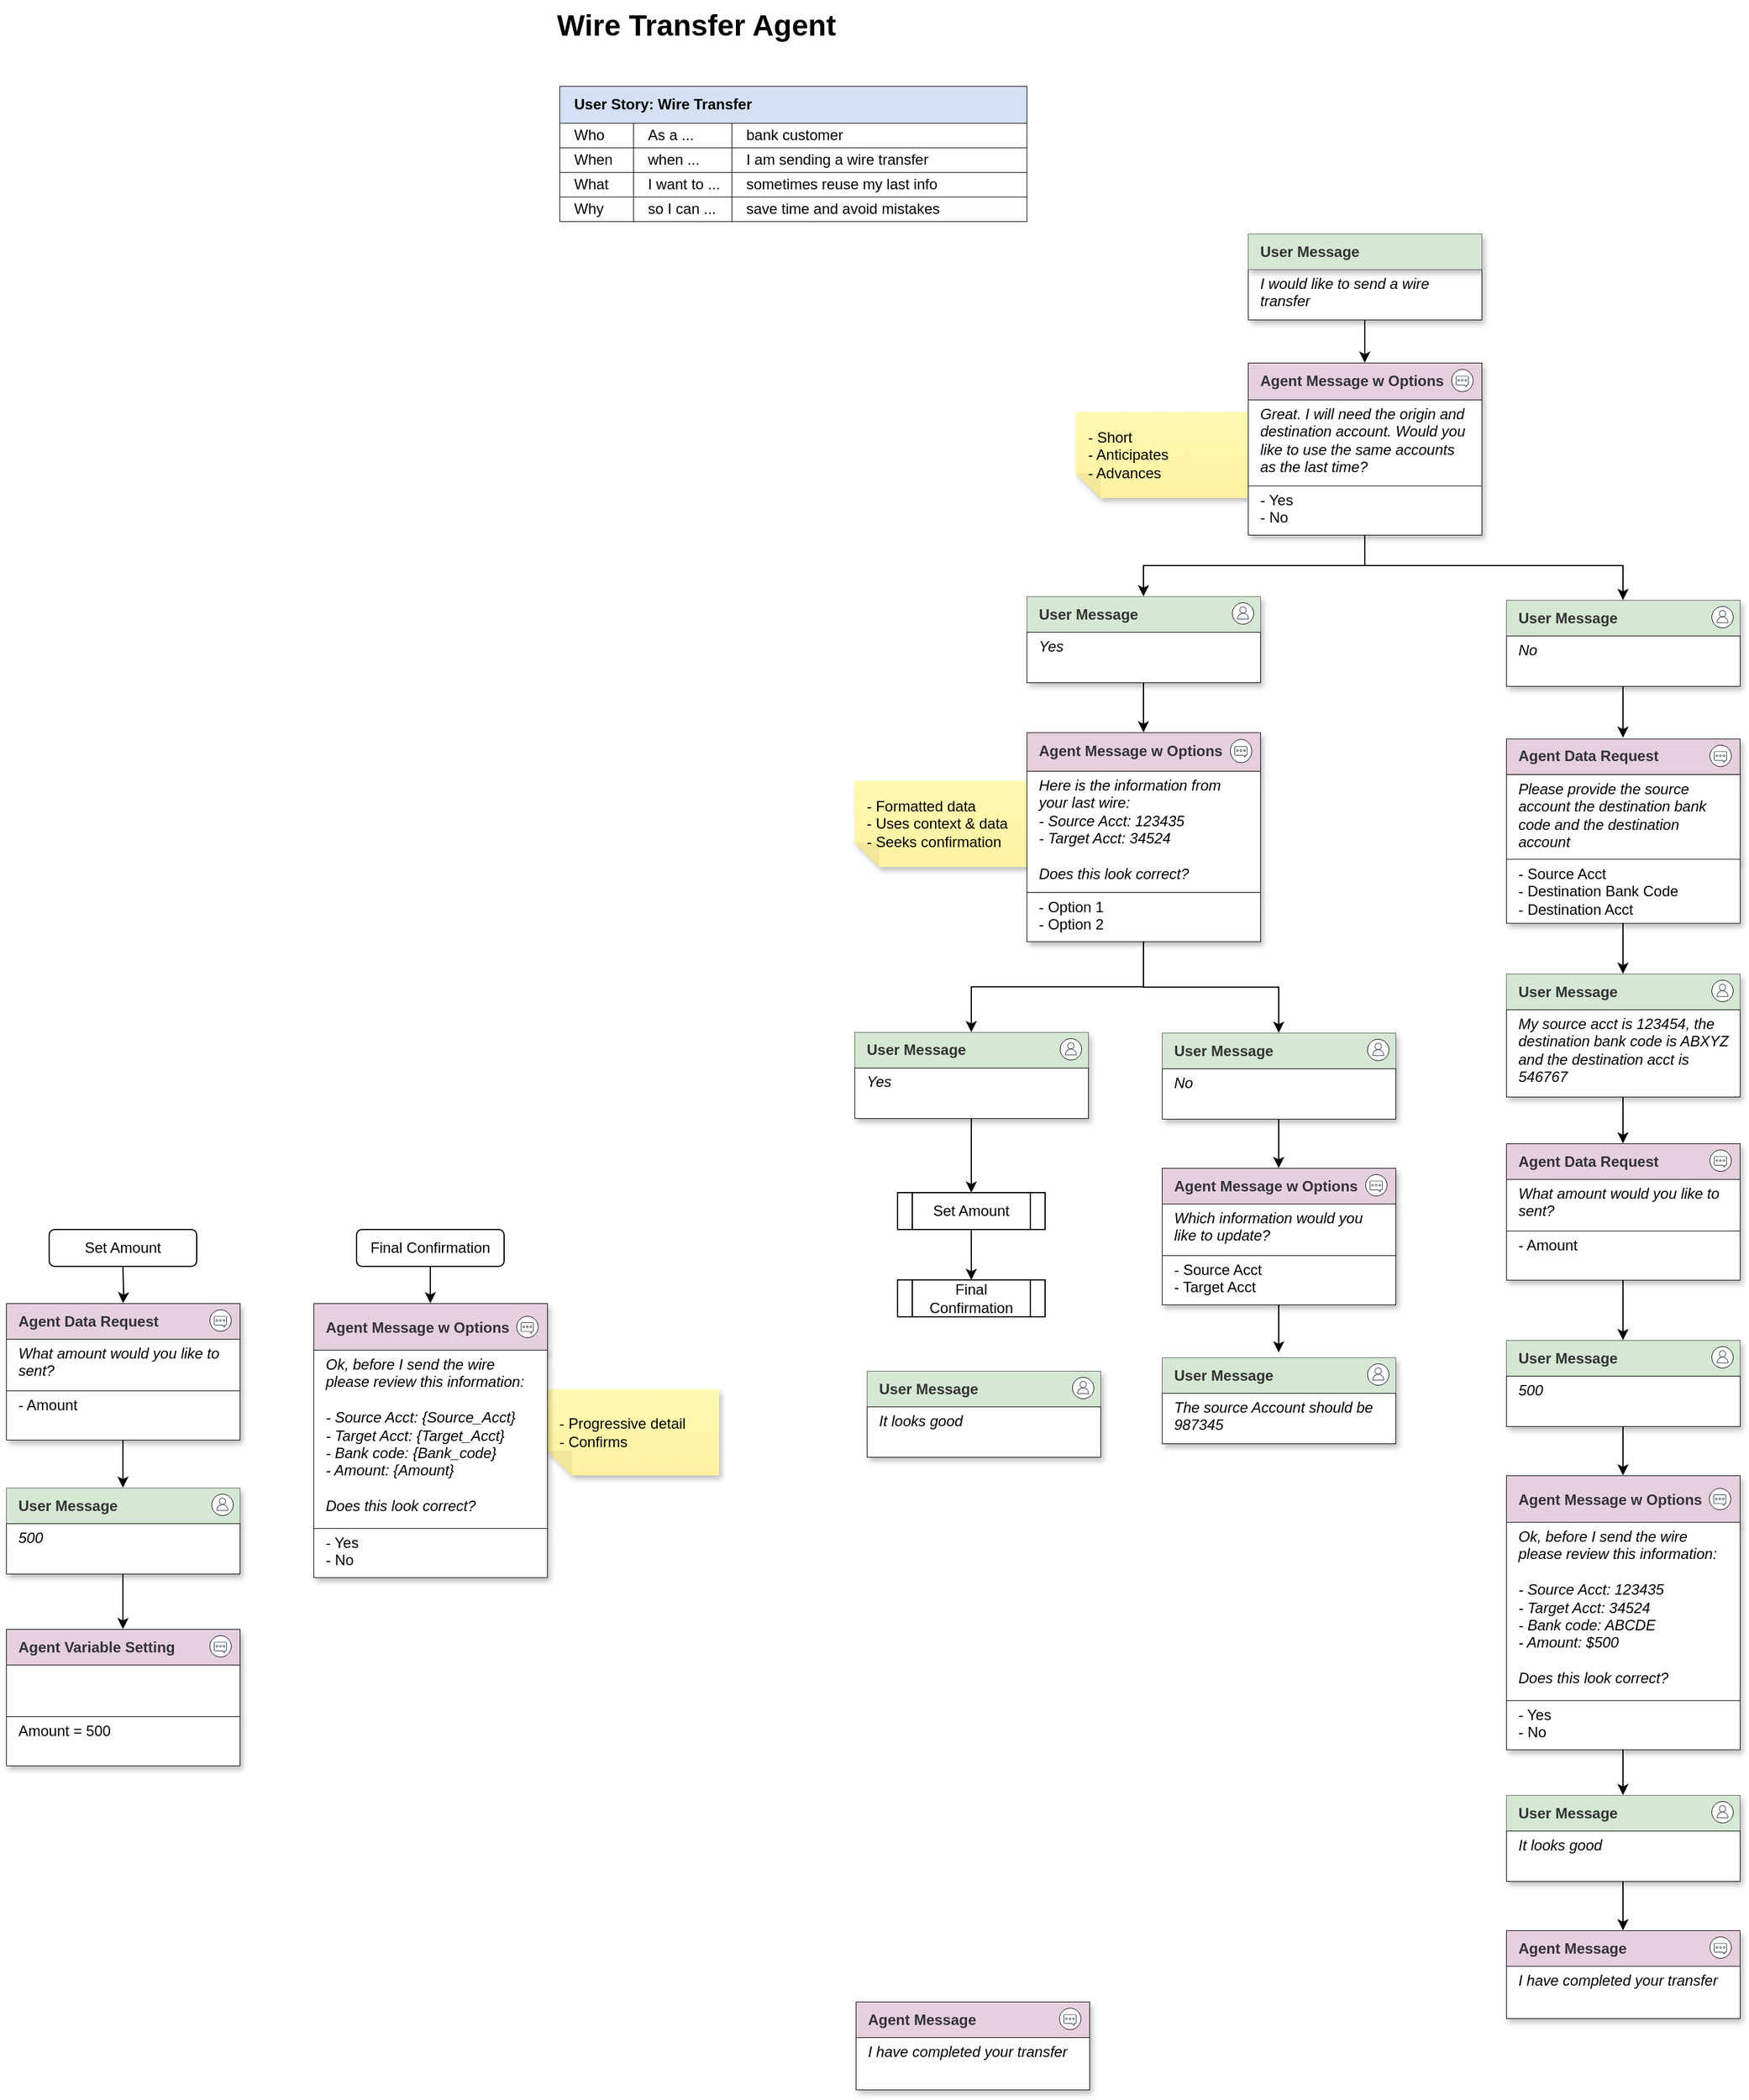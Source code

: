 <mxfile version="28.1.0">
  <diagram name="Page-1" id="6l41t_Sms0xuLJgWE2Ru">
    <mxGraphModel dx="3200" dy="725" grid="1" gridSize="10" guides="1" tooltips="1" connect="1" arrows="1" fold="1" page="1" pageScale="1" pageWidth="1100" pageHeight="850" math="0" shadow="0">
      <root>
        <mxCell id="0" />
        <mxCell id="1" parent="0" />
        <mxCell id="sCxbNNpp0al_44tGgBxE-385" value="&lt;h1 style=&quot;margin-top: 0px;&quot;&gt;Wire Transfer Agent&lt;/h1&gt;" style="text;html=1;whiteSpace=wrap;overflow=hidden;rounded=0;" parent="1" vertex="1">
          <mxGeometry x="-984" y="90" width="280" height="50" as="geometry" />
        </mxCell>
        <mxCell id="sCxbNNpp0al_44tGgBxE-580" value="&lt;div align=&quot;left&quot;&gt;- Short&lt;/div&gt;&lt;div align=&quot;left&quot;&gt;- Anticipates&lt;/div&gt;&lt;div align=&quot;left&quot;&gt;- Advances&lt;/div&gt;" style="shape=note;whiteSpace=wrap;html=1;backgroundOutline=1;fontColor=#000000;darkOpacity=0.05;fillColor=#FFF9B2;strokeColor=none;fillStyle=solid;direction=west;gradientDirection=north;gradientColor=#FFF2A1;shadow=1;size=20;pointerEvents=1;align=left;spacingLeft=8;" parent="1" vertex="1">
          <mxGeometry x="-560" y="425" width="140" height="70" as="geometry" />
        </mxCell>
        <mxCell id="sCxbNNpp0al_44tGgBxE-581" value="&lt;div&gt;- Formatted data&lt;/div&gt;&lt;div&gt;- Uses context &amp;amp; data&lt;/div&gt;&lt;div&gt;- Seeks confirmation&lt;/div&gt;" style="shape=note;whiteSpace=wrap;html=1;backgroundOutline=1;fontColor=#000000;darkOpacity=0.05;fillColor=#FFF9B2;strokeColor=none;fillStyle=solid;direction=west;gradientDirection=north;gradientColor=#FFF2A1;shadow=1;size=20;pointerEvents=1;align=left;spacingLeft=8;" parent="1" vertex="1">
          <mxGeometry x="-740" y="725.11" width="140" height="70" as="geometry" />
        </mxCell>
        <mxCell id="sCxbNNpp0al_44tGgBxE-582" value="&lt;div&gt;- Progressive detail&amp;nbsp;&lt;/div&gt;&lt;div&gt;- Confirms&lt;/div&gt;" style="shape=note;whiteSpace=wrap;html=1;backgroundOutline=1;fontColor=#000000;darkOpacity=0.05;fillColor=#FFF9B2;strokeColor=none;fillStyle=solid;direction=west;gradientDirection=north;gradientColor=#FFF2A1;shadow=1;size=20;pointerEvents=1;align=left;spacingLeft=8;" parent="1" vertex="1">
          <mxGeometry x="-990" y="1220" width="140" height="70" as="geometry" />
        </mxCell>
        <mxCell id="ery6P6p8-8YexIOCc8sh-113" style="edgeStyle=orthogonalEdgeStyle;rounded=0;orthogonalLoop=1;jettySize=auto;html=1;" edge="1" parent="1" source="ery6P6p8-8YexIOCc8sh-106" target="ery6P6p8-8YexIOCc8sh-109">
          <mxGeometry relative="1" as="geometry" />
        </mxCell>
        <mxCell id="ery6P6p8-8YexIOCc8sh-107" style="edgeStyle=orthogonalEdgeStyle;rounded=0;orthogonalLoop=1;jettySize=auto;html=1;entryX=0.5;entryY=0;entryDx=0;entryDy=0;" edge="1" parent="1" source="ery6P6p8-8YexIOCc8sh-98" target="ery6P6p8-8YexIOCc8sh-102">
          <mxGeometry relative="1" as="geometry" />
        </mxCell>
        <mxCell id="ery6P6p8-8YexIOCc8sh-120" style="edgeStyle=orthogonalEdgeStyle;rounded=0;orthogonalLoop=1;jettySize=auto;html=1;" edge="1" parent="1" source="ery6P6p8-8YexIOCc8sh-110" target="ery6P6p8-8YexIOCc8sh-115">
          <mxGeometry relative="1" as="geometry" />
        </mxCell>
        <mxCell id="ery6P6p8-8YexIOCc8sh-127" style="edgeStyle=orthogonalEdgeStyle;rounded=0;orthogonalLoop=1;jettySize=auto;html=1;entryX=0.5;entryY=0;entryDx=0;entryDy=0;" edge="1" parent="1" source="ery6P6p8-8YexIOCc8sh-119" target="ery6P6p8-8YexIOCc8sh-123">
          <mxGeometry relative="1" as="geometry" />
        </mxCell>
        <mxCell id="ery6P6p8-8YexIOCc8sh-98" value="&lt;font&gt;&lt;i&gt;I would like to send a wire transfer&lt;/i&gt;&lt;/font&gt;" style="rounded=0;html=1;strokeWidth=0.5;strokeColor=default;fillColor=default;align=left;spacing=0;spacingTop=0;shadow=1;whiteSpace=wrap;labelPosition=center;verticalLabelPosition=middle;verticalAlign=top;spacingLeft=10;spacingRight=10;fontFamily=Helvetica;" vertex="1" parent="1">
          <mxGeometry x="-420" y="309" width="190" height="41" as="geometry" />
        </mxCell>
        <mxCell id="ery6P6p8-8YexIOCc8sh-99" value="" style="ellipse;whiteSpace=wrap;html=1;strokeColor=default;strokeWidth=0.5;" vertex="1" parent="1">
          <mxGeometry x="-253" y="285" width="17.44" height="17.44" as="geometry" />
        </mxCell>
        <mxCell id="ery6P6p8-8YexIOCc8sh-100" value="" style="sketch=0;outlineConnect=0;fontColor=#232F3E;gradientColor=none;fillColor=#232F3D;strokeColor=none;dashed=0;verticalLabelPosition=bottom;verticalAlign=top;align=center;html=1;fontSize=12;fontStyle=0;aspect=fixed;pointerEvents=1;shape=mxgraph.aws4.user;" vertex="1" parent="1">
          <mxGeometry x="-249.26" y="288.25" width="10.47" height="10.47" as="geometry" />
        </mxCell>
        <mxCell id="ery6P6p8-8YexIOCc8sh-101" value="" style="group;fontStyle=2" vertex="1" connectable="0" parent="1">
          <mxGeometry x="-420" y="385" width="190" height="115" as="geometry" />
        </mxCell>
        <mxCell id="ery6P6p8-8YexIOCc8sh-102" value="&lt;div align=&quot;left&quot; style=&quot;margin-left: 0px;&quot;&gt;Agent Message w Options&lt;/div&gt;" style="rounded=0;whiteSpace=wrap;html=1;fillColor=#E6D0DE;fontColor=#333333;strokeColor=default;align=left;spacing=10;fontStyle=1;shadow=1;fillStyle=solid;strokeWidth=0.5;" vertex="1" parent="ery6P6p8-8YexIOCc8sh-101">
          <mxGeometry width="190" height="30.045" as="geometry" />
        </mxCell>
        <mxCell id="ery6P6p8-8YexIOCc8sh-103" value="Great. I will need the origin and destination account. Would you like to use the same accounts as the last time?&amp;nbsp;" style="rounded=0;html=1;strokeWidth=0.5;strokeColor=default;fillColor=default;align=left;spacing=0;spacingTop=0;shadow=1;whiteSpace=wrap;labelPosition=center;verticalLabelPosition=middle;verticalAlign=top;spacingLeft=10;spacingRight=10;fontStyle=2" vertex="1" parent="ery6P6p8-8YexIOCc8sh-101">
          <mxGeometry y="30.05" width="190" height="69.95" as="geometry" />
        </mxCell>
        <mxCell id="ery6P6p8-8YexIOCc8sh-104" value="" style="ellipse;whiteSpace=wrap;html=1;strokeColor=default;strokeWidth=0.5;" vertex="1" parent="ery6P6p8-8YexIOCc8sh-101">
          <mxGeometry x="165.44" y="5.242" width="17.44" height="18.068" as="geometry" />
        </mxCell>
        <mxCell id="ery6P6p8-8YexIOCc8sh-105" value="" style="sketch=0;outlineConnect=0;fontColor=#232F3E;gradientColor=none;fillColor=#232F3D;strokeColor=none;dashed=0;verticalLabelPosition=bottom;verticalAlign=top;align=center;html=1;fontSize=12;fontStyle=0;aspect=fixed;pointerEvents=1;shape=mxgraph.aws4.chat;container=0;" vertex="1" parent="ery6P6p8-8YexIOCc8sh-101">
          <mxGeometry x="169" y="10.702" width="10.55" height="9.2" as="geometry" />
        </mxCell>
        <mxCell id="ery6P6p8-8YexIOCc8sh-227" style="edgeStyle=orthogonalEdgeStyle;rounded=0;orthogonalLoop=1;jettySize=auto;html=1;" edge="1" parent="1" source="ery6P6p8-8YexIOCc8sh-106" target="ery6P6p8-8YexIOCc8sh-223">
          <mxGeometry relative="1" as="geometry">
            <Array as="points">
              <mxPoint x="-325" y="550" />
              <mxPoint x="-115" y="550" />
            </Array>
          </mxGeometry>
        </mxCell>
        <mxCell id="ery6P6p8-8YexIOCc8sh-106" value="- Yes&lt;br&gt;- No" style="rounded=0;html=1;strokeWidth=0.5;strokeColor=default;fillColor=default;align=left;spacing=0;spacingTop=0;shadow=1;whiteSpace=wrap;labelPosition=center;verticalLabelPosition=middle;verticalAlign=top;spacingLeft=10;spacingRight=10;" vertex="1" parent="1">
          <mxGeometry x="-420" y="485" width="190" height="40" as="geometry" />
        </mxCell>
        <mxCell id="ery6P6p8-8YexIOCc8sh-108" value="" style="group;fontStyle=2" vertex="1" connectable="0" parent="1">
          <mxGeometry x="-600" y="575" width="190" height="70" as="geometry" />
        </mxCell>
        <mxCell id="ery6P6p8-8YexIOCc8sh-109" value="&lt;div align=&quot;left&quot; style=&quot;margin-left: 0px;&quot;&gt;User Message&lt;/div&gt;" style="rounded=0;whiteSpace=wrap;html=1;fillColor=light-dark(#D5E8D4,#1A1A1A);fontColor=#333333;strokeColor=#666666;align=left;spacing=10;fontStyle=1;shadow=1;fillStyle=solid;gradientColor=none;strokeWidth=0.5;" vertex="1" parent="ery6P6p8-8YexIOCc8sh-108">
          <mxGeometry width="190" height="29" as="geometry" />
        </mxCell>
        <mxCell id="ery6P6p8-8YexIOCc8sh-110" value="Yes" style="rounded=0;html=1;strokeWidth=0.5;strokeColor=default;fillColor=default;align=left;spacing=0;spacingTop=0;shadow=1;whiteSpace=wrap;labelPosition=center;verticalLabelPosition=middle;verticalAlign=top;spacingLeft=10;spacingRight=10;fontStyle=2" vertex="1" parent="ery6P6p8-8YexIOCc8sh-108">
          <mxGeometry y="29" width="190" height="41" as="geometry" />
        </mxCell>
        <mxCell id="ery6P6p8-8YexIOCc8sh-111" value="" style="ellipse;whiteSpace=wrap;html=1;strokeColor=default;strokeWidth=0.5;" vertex="1" parent="ery6P6p8-8YexIOCc8sh-108">
          <mxGeometry x="167" y="5" width="17.44" height="17.44" as="geometry" />
        </mxCell>
        <mxCell id="ery6P6p8-8YexIOCc8sh-112" value="" style="sketch=0;outlineConnect=0;fontColor=#232F3E;gradientColor=none;fillColor=#232F3D;strokeColor=none;dashed=0;verticalLabelPosition=bottom;verticalAlign=top;align=center;html=1;fontSize=12;fontStyle=0;aspect=fixed;pointerEvents=1;shape=mxgraph.aws4.user;" vertex="1" parent="ery6P6p8-8YexIOCc8sh-108">
          <mxGeometry x="170.74" y="8.25" width="10.47" height="10.47" as="geometry" />
        </mxCell>
        <mxCell id="ery6P6p8-8YexIOCc8sh-122" value="" style="group;fontStyle=2" vertex="1" connectable="0" parent="1">
          <mxGeometry x="-740" y="929.47" width="190" height="70" as="geometry" />
        </mxCell>
        <mxCell id="ery6P6p8-8YexIOCc8sh-123" value="&lt;div align=&quot;left&quot; style=&quot;margin-left: 0px;&quot;&gt;User Message&lt;/div&gt;" style="rounded=0;whiteSpace=wrap;html=1;fillColor=light-dark(#D5E8D4,#1A1A1A);fontColor=#333333;strokeColor=#666666;align=left;spacing=10;fontStyle=1;shadow=1;fillStyle=solid;gradientColor=none;strokeWidth=0.5;" vertex="1" parent="ery6P6p8-8YexIOCc8sh-122">
          <mxGeometry width="190" height="29" as="geometry" />
        </mxCell>
        <mxCell id="ery6P6p8-8YexIOCc8sh-124" value="Yes" style="rounded=0;html=1;strokeWidth=0.5;strokeColor=default;fillColor=default;align=left;spacing=0;spacingTop=0;shadow=1;whiteSpace=wrap;labelPosition=center;verticalLabelPosition=middle;verticalAlign=top;spacingLeft=10;spacingRight=10;fontStyle=2" vertex="1" parent="ery6P6p8-8YexIOCc8sh-122">
          <mxGeometry y="29" width="190" height="41" as="geometry" />
        </mxCell>
        <mxCell id="ery6P6p8-8YexIOCc8sh-125" value="" style="ellipse;whiteSpace=wrap;html=1;strokeColor=default;strokeWidth=0.5;" vertex="1" parent="ery6P6p8-8YexIOCc8sh-122">
          <mxGeometry x="167" y="5" width="17.44" height="17.44" as="geometry" />
        </mxCell>
        <mxCell id="ery6P6p8-8YexIOCc8sh-126" value="" style="sketch=0;outlineConnect=0;fontColor=#232F3E;gradientColor=none;fillColor=#232F3D;strokeColor=none;dashed=0;verticalLabelPosition=bottom;verticalAlign=top;align=center;html=1;fontSize=12;fontStyle=0;aspect=fixed;pointerEvents=1;shape=mxgraph.aws4.user;" vertex="1" parent="ery6P6p8-8YexIOCc8sh-122">
          <mxGeometry x="170.74" y="8.25" width="10.47" height="10.47" as="geometry" />
        </mxCell>
        <mxCell id="ery6P6p8-8YexIOCc8sh-128" value="" style="group" vertex="1" connectable="0" parent="1">
          <mxGeometry x="-600" y="685.67" width="190" height="170" as="geometry" />
        </mxCell>
        <mxCell id="ery6P6p8-8YexIOCc8sh-121" value="" style="group;fontFamily=Garamond;" vertex="1" connectable="0" parent="ery6P6p8-8YexIOCc8sh-128">
          <mxGeometry width="190" height="156.47" as="geometry" />
        </mxCell>
        <mxCell id="ery6P6p8-8YexIOCc8sh-114" value="" style="group;fontStyle=2;fontFamily=Georgia;" vertex="1" connectable="0" parent="ery6P6p8-8YexIOCc8sh-121">
          <mxGeometry width="190" height="130" as="geometry" />
        </mxCell>
        <mxCell id="ery6P6p8-8YexIOCc8sh-115" value="&lt;div align=&quot;left&quot; style=&quot;margin-left: 0px;&quot;&gt;Agent Message w Options&lt;/div&gt;" style="rounded=0;whiteSpace=wrap;html=1;fillColor=#E6D0DE;fontColor=#333333;strokeColor=default;align=left;spacing=10;fontStyle=1;shadow=1;fillStyle=solid;strokeWidth=0.5;" vertex="1" parent="ery6P6p8-8YexIOCc8sh-114">
          <mxGeometry width="190" height="31.417" as="geometry" />
        </mxCell>
        <mxCell id="ery6P6p8-8YexIOCc8sh-116" value="Here is the information from your last wire:&lt;br&gt;- Source Acct: 123435&lt;br&gt;&lt;div&gt;- Target Acct: 34524&lt;/div&gt;&lt;div&gt;&lt;br&gt;&lt;/div&gt;Does this look correct?" style="rounded=0;html=1;strokeWidth=0.5;strokeColor=default;fillColor=default;align=left;spacing=0;spacingTop=0;shadow=1;whiteSpace=wrap;labelPosition=center;verticalLabelPosition=middle;verticalAlign=top;spacingLeft=10;spacingRight=10;fontStyle=2;fontFamily=Helvetica;" vertex="1" parent="ery6P6p8-8YexIOCc8sh-114">
          <mxGeometry y="31.417" width="190" height="98.583" as="geometry" />
        </mxCell>
        <mxCell id="ery6P6p8-8YexIOCc8sh-117" value="" style="ellipse;whiteSpace=wrap;html=1;strokeColor=default;strokeWidth=0.5;" vertex="1" parent="ery6P6p8-8YexIOCc8sh-114">
          <mxGeometry x="165.44" y="5.482" width="17.44" height="18.893" as="geometry" />
        </mxCell>
        <mxCell id="ery6P6p8-8YexIOCc8sh-118" value="" style="sketch=0;outlineConnect=0;fontColor=#232F3E;gradientColor=none;fillColor=#232F3D;strokeColor=none;dashed=0;verticalLabelPosition=bottom;verticalAlign=top;align=center;html=1;fontSize=12;fontStyle=0;aspect=fixed;pointerEvents=1;shape=mxgraph.aws4.chat;container=0;" vertex="1" parent="ery6P6p8-8YexIOCc8sh-114">
          <mxGeometry x="169" y="11.191" width="10.55" height="9.2" as="geometry" />
        </mxCell>
        <mxCell id="ery6P6p8-8YexIOCc8sh-119" value="&lt;div&gt;- Option 1&lt;/div&gt;&lt;div&gt;- Option 2&lt;/div&gt;" style="rounded=0;html=1;strokeWidth=0.5;strokeColor=default;fillColor=default;align=left;spacing=0;spacingTop=0;shadow=1;whiteSpace=wrap;labelPosition=center;verticalLabelPosition=middle;verticalAlign=top;spacingLeft=10;spacingRight=10;" vertex="1" parent="ery6P6p8-8YexIOCc8sh-128">
          <mxGeometry y="130" width="190" height="40" as="geometry" />
        </mxCell>
        <mxCell id="ery6P6p8-8YexIOCc8sh-97" value="&lt;div align=&quot;left&quot; style=&quot;margin-left: 0px;&quot;&gt;User Message&lt;/div&gt;" style="rounded=0;whiteSpace=wrap;html=1;fillColor=light-dark(#D5E8D4,#1A1A1A);fontColor=#333333;strokeColor=#666666;align=left;spacing=10;fontStyle=1;shadow=1;fillStyle=solid;gradientColor=none;strokeWidth=0.5;" vertex="1" parent="1">
          <mxGeometry x="-420" y="280" width="190" height="29" as="geometry" />
        </mxCell>
        <mxCell id="ery6P6p8-8YexIOCc8sh-209" style="edgeStyle=orthogonalEdgeStyle;rounded=0;orthogonalLoop=1;jettySize=auto;html=1;" edge="1" parent="1" source="ery6P6p8-8YexIOCc8sh-124">
          <mxGeometry relative="1" as="geometry">
            <mxPoint x="-645" y="1060" as="targetPoint" />
          </mxGeometry>
        </mxCell>
        <mxCell id="ery6P6p8-8YexIOCc8sh-212" value="" style="group" vertex="1" connectable="0" parent="1">
          <mxGeometry x="-730" y="1205" width="190" height="70" as="geometry" />
        </mxCell>
        <mxCell id="ery6P6p8-8YexIOCc8sh-213" value="&lt;div align=&quot;left&quot; style=&quot;margin-left: 0px;&quot;&gt;User Message&lt;/div&gt;" style="rounded=0;whiteSpace=wrap;html=1;fillColor=light-dark(#D5E8D4,#1A1A1A);fontColor=#333333;strokeColor=#666666;align=left;spacing=10;fontStyle=1;shadow=1;fillStyle=solid;gradientColor=none;strokeWidth=0.5;" vertex="1" parent="ery6P6p8-8YexIOCc8sh-212">
          <mxGeometry width="190" height="29" as="geometry" />
        </mxCell>
        <mxCell id="ery6P6p8-8YexIOCc8sh-214" value="It looks good" style="rounded=0;html=1;strokeWidth=0.5;strokeColor=default;fillColor=default;align=left;spacing=0;spacingTop=0;shadow=1;whiteSpace=wrap;labelPosition=center;verticalLabelPosition=middle;verticalAlign=top;spacingLeft=10;spacingRight=10;fontStyle=2" vertex="1" parent="ery6P6p8-8YexIOCc8sh-212">
          <mxGeometry y="29" width="190" height="41" as="geometry" />
        </mxCell>
        <mxCell id="ery6P6p8-8YexIOCc8sh-215" value="" style="ellipse;whiteSpace=wrap;html=1;strokeColor=default;strokeWidth=0.5;" vertex="1" parent="ery6P6p8-8YexIOCc8sh-212">
          <mxGeometry x="167" y="5" width="17.44" height="17.44" as="geometry" />
        </mxCell>
        <mxCell id="ery6P6p8-8YexIOCc8sh-216" value="" style="sketch=0;outlineConnect=0;fontColor=#232F3E;gradientColor=none;fillColor=#232F3D;strokeColor=none;dashed=0;verticalLabelPosition=bottom;verticalAlign=top;align=center;html=1;fontSize=12;fontStyle=0;aspect=fixed;pointerEvents=1;shape=mxgraph.aws4.user;" vertex="1" parent="ery6P6p8-8YexIOCc8sh-212">
          <mxGeometry x="170.74" y="8.25" width="10.47" height="10.47" as="geometry" />
        </mxCell>
        <mxCell id="ery6P6p8-8YexIOCc8sh-217" value="" style="group" vertex="1" connectable="0" parent="1">
          <mxGeometry x="-739" y="1718" width="190" height="71.53" as="geometry" />
        </mxCell>
        <mxCell id="ery6P6p8-8YexIOCc8sh-218" value="&lt;div align=&quot;left&quot; style=&quot;margin-left: 0px;&quot;&gt;Agent Message&lt;/div&gt;" style="rounded=0;whiteSpace=wrap;html=1;fillColor=#E6D0DE;fontColor=#333333;strokeColor=default;align=left;spacing=10;fontStyle=1;shadow=1;fillStyle=solid;strokeWidth=0.5;" vertex="1" parent="ery6P6p8-8YexIOCc8sh-217">
          <mxGeometry width="190" height="29" as="geometry" />
        </mxCell>
        <mxCell id="ery6P6p8-8YexIOCc8sh-219" value="I have completed your transfer" style="rounded=0;html=1;strokeWidth=0.5;strokeColor=default;fillColor=default;align=left;spacing=0;spacingTop=0;shadow=1;whiteSpace=wrap;labelPosition=center;verticalLabelPosition=middle;verticalAlign=top;spacingLeft=10;spacingRight=10;fontStyle=2" vertex="1" parent="ery6P6p8-8YexIOCc8sh-217">
          <mxGeometry y="29" width="190" height="42.53" as="geometry" />
        </mxCell>
        <mxCell id="ery6P6p8-8YexIOCc8sh-220" value="" style="ellipse;whiteSpace=wrap;html=1;strokeColor=default;strokeWidth=0.5;" vertex="1" parent="ery6P6p8-8YexIOCc8sh-217">
          <mxGeometry x="165.44" y="5.06" width="17.44" height="17.44" as="geometry" />
        </mxCell>
        <mxCell id="ery6P6p8-8YexIOCc8sh-221" value="" style="sketch=0;outlineConnect=0;fontColor=#232F3E;gradientColor=none;fillColor=#232F3D;strokeColor=none;dashed=0;verticalLabelPosition=bottom;verticalAlign=top;align=center;html=1;fontSize=12;fontStyle=0;aspect=fixed;pointerEvents=1;shape=mxgraph.aws4.chat;container=0;" vertex="1" parent="ery6P6p8-8YexIOCc8sh-217">
          <mxGeometry x="169" y="10.33" width="10.55" height="9.2" as="geometry" />
        </mxCell>
        <mxCell id="ery6P6p8-8YexIOCc8sh-222" value="" style="group" vertex="1" connectable="0" parent="1">
          <mxGeometry x="-210" y="578" width="190" height="70" as="geometry" />
        </mxCell>
        <mxCell id="ery6P6p8-8YexIOCc8sh-223" value="&lt;div align=&quot;left&quot; style=&quot;margin-left: 0px;&quot;&gt;User Message&lt;/div&gt;" style="rounded=0;whiteSpace=wrap;html=1;fillColor=light-dark(#D5E8D4,#1A1A1A);fontColor=#333333;strokeColor=#666666;align=left;spacing=10;fontStyle=1;shadow=1;fillStyle=solid;gradientColor=none;strokeWidth=0.5;" vertex="1" parent="ery6P6p8-8YexIOCc8sh-222">
          <mxGeometry width="190" height="29" as="geometry" />
        </mxCell>
        <mxCell id="ery6P6p8-8YexIOCc8sh-236" style="edgeStyle=orthogonalEdgeStyle;rounded=0;orthogonalLoop=1;jettySize=auto;html=1;" edge="1" parent="ery6P6p8-8YexIOCc8sh-222" source="ery6P6p8-8YexIOCc8sh-224">
          <mxGeometry relative="1" as="geometry">
            <mxPoint x="95" y="112" as="targetPoint" />
          </mxGeometry>
        </mxCell>
        <mxCell id="ery6P6p8-8YexIOCc8sh-224" value="No" style="rounded=0;html=1;strokeWidth=0.5;strokeColor=default;fillColor=default;align=left;spacing=0;spacingTop=0;shadow=1;whiteSpace=wrap;labelPosition=center;verticalLabelPosition=middle;verticalAlign=top;spacingLeft=10;spacingRight=10;fontStyle=2" vertex="1" parent="ery6P6p8-8YexIOCc8sh-222">
          <mxGeometry y="29" width="190" height="41" as="geometry" />
        </mxCell>
        <mxCell id="ery6P6p8-8YexIOCc8sh-225" value="" style="ellipse;whiteSpace=wrap;html=1;strokeColor=default;strokeWidth=0.5;" vertex="1" parent="ery6P6p8-8YexIOCc8sh-222">
          <mxGeometry x="167" y="5" width="17.44" height="17.44" as="geometry" />
        </mxCell>
        <mxCell id="ery6P6p8-8YexIOCc8sh-226" value="" style="sketch=0;outlineConnect=0;fontColor=#232F3E;gradientColor=none;fillColor=#232F3D;strokeColor=none;dashed=0;verticalLabelPosition=bottom;verticalAlign=top;align=center;html=1;fontSize=12;fontStyle=0;aspect=fixed;pointerEvents=1;shape=mxgraph.aws4.user;" vertex="1" parent="ery6P6p8-8YexIOCc8sh-222">
          <mxGeometry x="170.74" y="8.25" width="10.47" height="10.47" as="geometry" />
        </mxCell>
        <mxCell id="ery6P6p8-8YexIOCc8sh-234" value="" style="group" vertex="1" connectable="0" parent="1">
          <mxGeometry x="-210" y="690.74" width="190" height="150" as="geometry" />
        </mxCell>
        <mxCell id="ery6P6p8-8YexIOCc8sh-228" value="" style="group" vertex="1" connectable="0" parent="ery6P6p8-8YexIOCc8sh-234">
          <mxGeometry width="190" height="111" as="geometry" />
        </mxCell>
        <mxCell id="ery6P6p8-8YexIOCc8sh-229" value="&lt;div align=&quot;left&quot; style=&quot;margin-left: 0px;&quot;&gt;Agent Data Request&lt;/div&gt;" style="rounded=0;whiteSpace=wrap;html=1;fillColor=#E6D0DE;fontColor=#333333;strokeColor=default;align=left;spacing=10;fontStyle=1;shadow=1;fillStyle=solid;strokeWidth=0.5;" vertex="1" parent="ery6P6p8-8YexIOCc8sh-228">
          <mxGeometry width="190" height="29" as="geometry" />
        </mxCell>
        <mxCell id="ery6P6p8-8YexIOCc8sh-230" value="Please provide the source account the destination bank code and the destination account" style="rounded=0;html=1;strokeWidth=0.5;strokeColor=default;fillColor=default;align=left;spacing=0;spacingTop=0;shadow=1;whiteSpace=wrap;labelPosition=center;verticalLabelPosition=middle;verticalAlign=top;spacingLeft=10;spacingRight=10;fontStyle=2" vertex="1" parent="ery6P6p8-8YexIOCc8sh-228">
          <mxGeometry y="29" width="190" height="71" as="geometry" />
        </mxCell>
        <mxCell id="ery6P6p8-8YexIOCc8sh-231" value="" style="ellipse;whiteSpace=wrap;html=1;strokeColor=default;strokeWidth=0.5;" vertex="1" parent="ery6P6p8-8YexIOCc8sh-228">
          <mxGeometry x="165.44" y="5.06" width="17.44" height="17.44" as="geometry" />
        </mxCell>
        <mxCell id="ery6P6p8-8YexIOCc8sh-232" value="" style="sketch=0;outlineConnect=0;fontColor=#232F3E;gradientColor=none;fillColor=#232F3D;strokeColor=none;dashed=0;verticalLabelPosition=bottom;verticalAlign=top;align=center;html=1;fontSize=12;fontStyle=0;aspect=fixed;pointerEvents=1;shape=mxgraph.aws4.chat;container=0;" vertex="1" parent="ery6P6p8-8YexIOCc8sh-228">
          <mxGeometry x="169" y="10.33" width="10.55" height="9.2" as="geometry" />
        </mxCell>
        <mxCell id="ery6P6p8-8YexIOCc8sh-233" value="- Source Acct&lt;br&gt;- Destination Bank Code&lt;br&gt;- Destination Acct" style="rounded=0;html=1;strokeWidth=0.5;strokeColor=default;fillColor=default;align=left;spacing=0;spacingTop=0;shadow=1;whiteSpace=wrap;labelPosition=center;verticalLabelPosition=middle;verticalAlign=top;spacingLeft=10;spacingRight=10;" vertex="1" parent="ery6P6p8-8YexIOCc8sh-234">
          <mxGeometry y="97.89" width="190" height="52.11" as="geometry" />
        </mxCell>
        <mxCell id="ery6P6p8-8YexIOCc8sh-237" value="" style="group" vertex="1" connectable="0" parent="1">
          <mxGeometry x="-210" y="882" width="190" height="100" as="geometry" />
        </mxCell>
        <mxCell id="ery6P6p8-8YexIOCc8sh-238" value="&lt;div align=&quot;left&quot; style=&quot;margin-left: 0px;&quot;&gt;User Message&lt;/div&gt;" style="rounded=0;whiteSpace=wrap;html=1;fillColor=light-dark(#D5E8D4,#1A1A1A);fontColor=#333333;strokeColor=#666666;align=left;spacing=10;fontStyle=1;shadow=1;fillStyle=solid;gradientColor=none;strokeWidth=0.5;" vertex="1" parent="ery6P6p8-8YexIOCc8sh-237">
          <mxGeometry width="190" height="29" as="geometry" />
        </mxCell>
        <mxCell id="ery6P6p8-8YexIOCc8sh-239" value="My source acct is 123454, the&amp;nbsp;&lt;br&gt;destination bank code is ABXYZ&lt;br&gt;and the destination acct is 546767" style="rounded=0;html=1;strokeWidth=0.5;strokeColor=default;fillColor=default;align=left;spacing=0;spacingTop=0;shadow=1;whiteSpace=wrap;labelPosition=center;verticalLabelPosition=middle;verticalAlign=top;spacingLeft=10;spacingRight=10;fontStyle=2" vertex="1" parent="ery6P6p8-8YexIOCc8sh-237">
          <mxGeometry y="29" width="190" height="71" as="geometry" />
        </mxCell>
        <mxCell id="ery6P6p8-8YexIOCc8sh-240" value="" style="ellipse;whiteSpace=wrap;html=1;strokeColor=default;strokeWidth=0.5;" vertex="1" parent="ery6P6p8-8YexIOCc8sh-237">
          <mxGeometry x="167" y="5" width="17.44" height="17.44" as="geometry" />
        </mxCell>
        <mxCell id="ery6P6p8-8YexIOCc8sh-241" value="" style="sketch=0;outlineConnect=0;fontColor=#232F3E;gradientColor=none;fillColor=#232F3D;strokeColor=none;dashed=0;verticalLabelPosition=bottom;verticalAlign=top;align=center;html=1;fontSize=12;fontStyle=0;aspect=fixed;pointerEvents=1;shape=mxgraph.aws4.user;" vertex="1" parent="ery6P6p8-8YexIOCc8sh-237">
          <mxGeometry x="170.74" y="8.25" width="10.47" height="10.47" as="geometry" />
        </mxCell>
        <mxCell id="ery6P6p8-8YexIOCc8sh-242" style="edgeStyle=orthogonalEdgeStyle;rounded=0;orthogonalLoop=1;jettySize=auto;html=1;" edge="1" parent="1" source="ery6P6p8-8YexIOCc8sh-233" target="ery6P6p8-8YexIOCc8sh-238">
          <mxGeometry relative="1" as="geometry" />
        </mxCell>
        <mxCell id="ery6P6p8-8YexIOCc8sh-243" value="" style="group" vertex="1" connectable="0" parent="1">
          <mxGeometry x="-980" y="160" width="380" height="110" as="geometry" />
        </mxCell>
        <mxCell id="sCxbNNpp0al_44tGgBxE-613" value="&lt;div align=&quot;left&quot;&gt;User Story: Wire Transfer&lt;/div&gt;" style="rounded=0;whiteSpace=wrap;html=1;strokeWidth=0.5;align=left;spacingLeft=10;fillStyle=solid;gradientColor=none;fillColor=light-dark(#D4E1F5,#EDEDED);fontStyle=1" parent="ery6P6p8-8YexIOCc8sh-243" vertex="1">
          <mxGeometry width="380" height="30" as="geometry" />
        </mxCell>
        <mxCell id="sCxbNNpp0al_44tGgBxE-583" value="" style="shape=table;startSize=0;container=1;collapsible=0;childLayout=tableLayout;strokeWidth=0.5;" parent="ery6P6p8-8YexIOCc8sh-243" vertex="1">
          <mxGeometry y="30" width="380" height="80" as="geometry" />
        </mxCell>
        <mxCell id="sCxbNNpp0al_44tGgBxE-584" value="" style="shape=tableRow;horizontal=0;startSize=0;swimlaneHead=0;swimlaneBody=0;strokeColor=inherit;top=0;left=0;bottom=0;right=0;collapsible=0;dropTarget=0;fillColor=none;points=[[0,0.5],[1,0.5]];portConstraint=eastwest;strokeWidth=0.5;" parent="sCxbNNpp0al_44tGgBxE-583" vertex="1">
          <mxGeometry width="380" height="20" as="geometry" />
        </mxCell>
        <mxCell id="sCxbNNpp0al_44tGgBxE-585" value="Who" style="shape=partialRectangle;html=1;whiteSpace=wrap;connectable=0;strokeColor=inherit;overflow=hidden;fillColor=none;top=0;left=0;bottom=0;right=0;pointerEvents=1;align=left;spacingLeft=10;strokeWidth=0.5;" parent="sCxbNNpp0al_44tGgBxE-584" vertex="1">
          <mxGeometry width="60" height="20" as="geometry">
            <mxRectangle width="60" height="20" as="alternateBounds" />
          </mxGeometry>
        </mxCell>
        <mxCell id="sCxbNNpp0al_44tGgBxE-586" value="As a ..." style="shape=partialRectangle;html=1;whiteSpace=wrap;connectable=0;strokeColor=inherit;overflow=hidden;fillColor=none;top=0;left=0;bottom=0;right=0;pointerEvents=1;align=left;spacingLeft=10;strokeWidth=0.5;" parent="sCxbNNpp0al_44tGgBxE-584" vertex="1">
          <mxGeometry x="60" width="80" height="20" as="geometry">
            <mxRectangle width="80" height="20" as="alternateBounds" />
          </mxGeometry>
        </mxCell>
        <mxCell id="sCxbNNpp0al_44tGgBxE-587" value="bank customer" style="shape=partialRectangle;html=1;whiteSpace=wrap;connectable=0;strokeColor=inherit;overflow=hidden;fillColor=none;top=0;left=0;bottom=0;right=0;pointerEvents=1;align=left;spacingLeft=10;strokeWidth=0.5;" parent="sCxbNNpp0al_44tGgBxE-584" vertex="1">
          <mxGeometry x="140" width="240" height="20" as="geometry">
            <mxRectangle width="240" height="20" as="alternateBounds" />
          </mxGeometry>
        </mxCell>
        <mxCell id="sCxbNNpp0al_44tGgBxE-588" value="" style="shape=tableRow;horizontal=0;startSize=0;swimlaneHead=0;swimlaneBody=0;strokeColor=inherit;top=0;left=0;bottom=0;right=0;collapsible=0;dropTarget=0;fillColor=none;points=[[0,0.5],[1,0.5]];portConstraint=eastwest;strokeWidth=0.5;" parent="sCxbNNpp0al_44tGgBxE-583" vertex="1">
          <mxGeometry y="20" width="380" height="20" as="geometry" />
        </mxCell>
        <mxCell id="sCxbNNpp0al_44tGgBxE-589" value="When" style="shape=partialRectangle;html=1;whiteSpace=wrap;connectable=0;strokeColor=inherit;overflow=hidden;fillColor=none;top=0;left=0;bottom=0;right=0;pointerEvents=1;align=left;spacingLeft=10;strokeWidth=0.5;" parent="sCxbNNpp0al_44tGgBxE-588" vertex="1">
          <mxGeometry width="60" height="20" as="geometry">
            <mxRectangle width="60" height="20" as="alternateBounds" />
          </mxGeometry>
        </mxCell>
        <mxCell id="sCxbNNpp0al_44tGgBxE-590" value="when ..." style="shape=partialRectangle;html=1;whiteSpace=wrap;connectable=0;strokeColor=inherit;overflow=hidden;fillColor=none;top=0;left=0;bottom=0;right=0;pointerEvents=1;align=left;spacingLeft=10;strokeWidth=0.5;" parent="sCxbNNpp0al_44tGgBxE-588" vertex="1">
          <mxGeometry x="60" width="80" height="20" as="geometry">
            <mxRectangle width="80" height="20" as="alternateBounds" />
          </mxGeometry>
        </mxCell>
        <mxCell id="sCxbNNpp0al_44tGgBxE-591" value="I am sending a wire transfer" style="shape=partialRectangle;html=1;whiteSpace=wrap;connectable=0;strokeColor=inherit;overflow=hidden;fillColor=none;top=0;left=0;bottom=0;right=0;pointerEvents=1;align=left;spacingLeft=10;strokeWidth=0.5;" parent="sCxbNNpp0al_44tGgBxE-588" vertex="1">
          <mxGeometry x="140" width="240" height="20" as="geometry">
            <mxRectangle width="240" height="20" as="alternateBounds" />
          </mxGeometry>
        </mxCell>
        <mxCell id="sCxbNNpp0al_44tGgBxE-592" value="" style="shape=tableRow;horizontal=0;startSize=0;swimlaneHead=0;swimlaneBody=0;strokeColor=inherit;top=0;left=0;bottom=0;right=0;collapsible=0;dropTarget=0;fillColor=none;points=[[0,0.5],[1,0.5]];portConstraint=eastwest;strokeWidth=0.5;" parent="sCxbNNpp0al_44tGgBxE-583" vertex="1">
          <mxGeometry y="40" width="380" height="20" as="geometry" />
        </mxCell>
        <mxCell id="sCxbNNpp0al_44tGgBxE-593" value="What" style="shape=partialRectangle;html=1;whiteSpace=wrap;connectable=0;strokeColor=inherit;overflow=hidden;fillColor=none;top=0;left=0;bottom=0;right=0;pointerEvents=1;align=left;spacingLeft=10;strokeWidth=0.5;" parent="sCxbNNpp0al_44tGgBxE-592" vertex="1">
          <mxGeometry width="60" height="20" as="geometry">
            <mxRectangle width="60" height="20" as="alternateBounds" />
          </mxGeometry>
        </mxCell>
        <mxCell id="sCxbNNpp0al_44tGgBxE-594" value="I want to ..." style="shape=partialRectangle;html=1;whiteSpace=wrap;connectable=0;strokeColor=inherit;overflow=hidden;fillColor=none;top=0;left=0;bottom=0;right=0;pointerEvents=1;align=left;spacingLeft=10;strokeWidth=0.5;" parent="sCxbNNpp0al_44tGgBxE-592" vertex="1">
          <mxGeometry x="60" width="80" height="20" as="geometry">
            <mxRectangle width="80" height="20" as="alternateBounds" />
          </mxGeometry>
        </mxCell>
        <mxCell id="sCxbNNpp0al_44tGgBxE-595" value="sometimes reuse my last info" style="shape=partialRectangle;html=1;whiteSpace=wrap;connectable=0;strokeColor=inherit;overflow=hidden;fillColor=none;top=0;left=0;bottom=0;right=0;pointerEvents=1;align=left;spacingLeft=10;strokeWidth=0.5;" parent="sCxbNNpp0al_44tGgBxE-592" vertex="1">
          <mxGeometry x="140" width="240" height="20" as="geometry">
            <mxRectangle width="240" height="20" as="alternateBounds" />
          </mxGeometry>
        </mxCell>
        <mxCell id="sCxbNNpp0al_44tGgBxE-596" value="" style="shape=tableRow;horizontal=0;startSize=0;swimlaneHead=0;swimlaneBody=0;strokeColor=inherit;top=0;left=0;bottom=0;right=0;collapsible=0;dropTarget=0;fillColor=none;points=[[0,0.5],[1,0.5]];portConstraint=eastwest;strokeWidth=0.5;" parent="sCxbNNpp0al_44tGgBxE-583" vertex="1">
          <mxGeometry y="60" width="380" height="20" as="geometry" />
        </mxCell>
        <mxCell id="sCxbNNpp0al_44tGgBxE-597" value="Why" style="shape=partialRectangle;html=1;whiteSpace=wrap;connectable=0;strokeColor=inherit;overflow=hidden;fillColor=none;top=0;left=0;bottom=0;right=0;pointerEvents=1;align=left;spacingLeft=10;strokeWidth=0.5;" parent="sCxbNNpp0al_44tGgBxE-596" vertex="1">
          <mxGeometry width="60" height="20" as="geometry">
            <mxRectangle width="60" height="20" as="alternateBounds" />
          </mxGeometry>
        </mxCell>
        <mxCell id="sCxbNNpp0al_44tGgBxE-598" value="so I can ..." style="shape=partialRectangle;html=1;whiteSpace=wrap;connectable=0;strokeColor=inherit;overflow=hidden;fillColor=none;top=0;left=0;bottom=0;right=0;pointerEvents=1;align=left;spacingLeft=10;strokeWidth=0.5;" parent="sCxbNNpp0al_44tGgBxE-596" vertex="1">
          <mxGeometry x="60" width="80" height="20" as="geometry">
            <mxRectangle width="80" height="20" as="alternateBounds" />
          </mxGeometry>
        </mxCell>
        <mxCell id="sCxbNNpp0al_44tGgBxE-599" value="save time and avoid mistakes" style="shape=partialRectangle;html=1;whiteSpace=wrap;connectable=0;strokeColor=inherit;overflow=hidden;fillColor=none;top=0;left=0;bottom=0;right=0;pointerEvents=1;align=left;spacingLeft=10;strokeWidth=0.5;" parent="sCxbNNpp0al_44tGgBxE-596" vertex="1">
          <mxGeometry x="140" width="240" height="20" as="geometry">
            <mxRectangle width="240" height="20" as="alternateBounds" />
          </mxGeometry>
        </mxCell>
        <mxCell id="ery6P6p8-8YexIOCc8sh-244" value="" style="group" vertex="1" connectable="0" parent="1">
          <mxGeometry x="-210" y="1020" width="190" height="111" as="geometry" />
        </mxCell>
        <mxCell id="ery6P6p8-8YexIOCc8sh-245" value="&lt;div align=&quot;left&quot; style=&quot;margin-left: 0px;&quot;&gt;Agent Data Request&lt;/div&gt;" style="rounded=0;whiteSpace=wrap;html=1;fillColor=#E6D0DE;fontColor=#333333;strokeColor=default;align=left;spacing=10;fontStyle=1;shadow=1;fillStyle=solid;strokeWidth=0.5;" vertex="1" parent="ery6P6p8-8YexIOCc8sh-244">
          <mxGeometry width="190" height="29" as="geometry" />
        </mxCell>
        <mxCell id="ery6P6p8-8YexIOCc8sh-246" value="What amount would you like to sent?" style="rounded=0;html=1;strokeWidth=0.5;strokeColor=default;fillColor=default;align=left;spacing=0;spacingTop=0;shadow=1;whiteSpace=wrap;labelPosition=center;verticalLabelPosition=middle;verticalAlign=top;spacingLeft=10;spacingRight=10;fontStyle=2" vertex="1" parent="ery6P6p8-8YexIOCc8sh-244">
          <mxGeometry y="29" width="190" height="42" as="geometry" />
        </mxCell>
        <mxCell id="ery6P6p8-8YexIOCc8sh-247" value="" style="ellipse;whiteSpace=wrap;html=1;strokeColor=default;strokeWidth=0.5;" vertex="1" parent="ery6P6p8-8YexIOCc8sh-244">
          <mxGeometry x="165.44" y="5.06" width="17.44" height="17.44" as="geometry" />
        </mxCell>
        <mxCell id="ery6P6p8-8YexIOCc8sh-248" value="" style="sketch=0;outlineConnect=0;fontColor=#232F3E;gradientColor=none;fillColor=#232F3D;strokeColor=none;dashed=0;verticalLabelPosition=bottom;verticalAlign=top;align=center;html=1;fontSize=12;fontStyle=0;aspect=fixed;pointerEvents=1;shape=mxgraph.aws4.chat;container=0;" vertex="1" parent="ery6P6p8-8YexIOCc8sh-244">
          <mxGeometry x="169" y="10.33" width="10.55" height="9.2" as="geometry" />
        </mxCell>
        <mxCell id="ery6P6p8-8YexIOCc8sh-249" value="- Amount" style="rounded=0;html=1;strokeWidth=0.5;strokeColor=default;fillColor=default;align=left;spacing=0;spacingTop=0;shadow=1;whiteSpace=wrap;labelPosition=center;verticalLabelPosition=middle;verticalAlign=top;spacingLeft=10;spacingRight=10;" vertex="1" parent="ery6P6p8-8YexIOCc8sh-244">
          <mxGeometry y="71" width="190" height="40" as="geometry" />
        </mxCell>
        <mxCell id="ery6P6p8-8YexIOCc8sh-250" value="" style="group" vertex="1" connectable="0" parent="1">
          <mxGeometry x="-210" y="1180" width="190" height="70" as="geometry" />
        </mxCell>
        <mxCell id="ery6P6p8-8YexIOCc8sh-251" value="&lt;div align=&quot;left&quot; style=&quot;margin-left: 0px;&quot;&gt;User Message&lt;/div&gt;" style="rounded=0;whiteSpace=wrap;html=1;fillColor=light-dark(#D5E8D4,#1A1A1A);fontColor=#333333;strokeColor=#666666;align=left;spacing=10;fontStyle=1;shadow=1;fillStyle=solid;gradientColor=none;strokeWidth=0.5;" vertex="1" parent="ery6P6p8-8YexIOCc8sh-250">
          <mxGeometry width="190" height="29" as="geometry" />
        </mxCell>
        <mxCell id="ery6P6p8-8YexIOCc8sh-252" value="500" style="rounded=0;html=1;strokeWidth=0.5;strokeColor=default;fillColor=default;align=left;spacing=0;spacingTop=0;shadow=1;whiteSpace=wrap;labelPosition=center;verticalLabelPosition=middle;verticalAlign=top;spacingLeft=10;spacingRight=10;fontStyle=2" vertex="1" parent="ery6P6p8-8YexIOCc8sh-250">
          <mxGeometry y="29" width="190" height="41" as="geometry" />
        </mxCell>
        <mxCell id="ery6P6p8-8YexIOCc8sh-253" value="" style="ellipse;whiteSpace=wrap;html=1;strokeColor=default;strokeWidth=0.5;" vertex="1" parent="ery6P6p8-8YexIOCc8sh-250">
          <mxGeometry x="167" y="5" width="17.44" height="17.44" as="geometry" />
        </mxCell>
        <mxCell id="ery6P6p8-8YexIOCc8sh-254" value="" style="sketch=0;outlineConnect=0;fontColor=#232F3E;gradientColor=none;fillColor=#232F3D;strokeColor=none;dashed=0;verticalLabelPosition=bottom;verticalAlign=top;align=center;html=1;fontSize=12;fontStyle=0;aspect=fixed;pointerEvents=1;shape=mxgraph.aws4.user;" vertex="1" parent="ery6P6p8-8YexIOCc8sh-250">
          <mxGeometry x="170.74" y="8.25" width="10.47" height="10.47" as="geometry" />
        </mxCell>
        <mxCell id="ery6P6p8-8YexIOCc8sh-255" value="" style="group" vertex="1" connectable="0" parent="1">
          <mxGeometry x="-210" y="1290" width="190" height="222.89" as="geometry" />
        </mxCell>
        <mxCell id="ery6P6p8-8YexIOCc8sh-256" value="" style="group" vertex="1" connectable="0" parent="ery6P6p8-8YexIOCc8sh-255">
          <mxGeometry width="190" height="183" as="geometry" />
        </mxCell>
        <mxCell id="ery6P6p8-8YexIOCc8sh-257" value="&lt;div align=&quot;left&quot; style=&quot;margin-left: 0px;&quot;&gt;Agent Message w Options&lt;/div&gt;" style="rounded=0;whiteSpace=wrap;html=1;fillColor=#E6D0DE;fontColor=#333333;strokeColor=default;align=left;spacing=10;fontStyle=1;shadow=1;fillStyle=solid;strokeWidth=0.5;" vertex="1" parent="ery6P6p8-8YexIOCc8sh-256">
          <mxGeometry width="190" height="40" as="geometry" />
        </mxCell>
        <mxCell id="ery6P6p8-8YexIOCc8sh-258" value="Ok, before I send the wire please review this information:&lt;br&gt;&lt;br&gt;- Source Acct: 123435&lt;br&gt;- Target Acct: 34524&lt;br&gt;- Bank code: ABCDE&lt;br&gt;- Amount: $500&lt;br&gt;&lt;br&gt;Does this look correct?" style="rounded=0;html=1;strokeWidth=0.5;strokeColor=default;fillColor=default;align=left;spacing=0;spacingTop=0;shadow=1;whiteSpace=wrap;labelPosition=center;verticalLabelPosition=middle;verticalAlign=top;spacingLeft=10;spacingRight=10;fontStyle=2" vertex="1" parent="ery6P6p8-8YexIOCc8sh-256">
          <mxGeometry y="37.907" width="190" height="145.093" as="geometry" />
        </mxCell>
        <mxCell id="ery6P6p8-8YexIOCc8sh-259" value="" style="ellipse;whiteSpace=wrap;html=1;strokeColor=default;strokeWidth=0.5;" vertex="1" parent="ery6P6p8-8YexIOCc8sh-256">
          <mxGeometry x="165" y="10.28" width="17.44" height="17.44" as="geometry" />
        </mxCell>
        <mxCell id="ery6P6p8-8YexIOCc8sh-260" value="" style="sketch=0;outlineConnect=0;fontColor=#232F3E;gradientColor=none;fillColor=#232F3D;strokeColor=none;dashed=0;verticalLabelPosition=bottom;verticalAlign=top;align=center;html=1;fontSize=12;fontStyle=0;aspect=fixed;pointerEvents=1;shape=mxgraph.aws4.chat;container=0;" vertex="1" parent="ery6P6p8-8YexIOCc8sh-256">
          <mxGeometry x="168.56" y="15.55" width="10.55" height="9.2" as="geometry" />
        </mxCell>
        <mxCell id="ery6P6p8-8YexIOCc8sh-261" value="&lt;div&gt;- Yes&lt;/div&gt;&lt;div&gt;- No&lt;/div&gt;" style="rounded=0;html=1;strokeWidth=0.5;strokeColor=default;fillColor=default;align=left;spacing=0;spacingTop=0;shadow=1;whiteSpace=wrap;labelPosition=center;verticalLabelPosition=middle;verticalAlign=top;spacingLeft=10;spacingRight=10;" vertex="1" parent="ery6P6p8-8YexIOCc8sh-255">
          <mxGeometry y="182.89" width="190" height="40" as="geometry" />
        </mxCell>
        <mxCell id="ery6P6p8-8YexIOCc8sh-262" value="" style="group" vertex="1" connectable="0" parent="1">
          <mxGeometry x="-210" y="1550" width="190" height="70" as="geometry" />
        </mxCell>
        <mxCell id="ery6P6p8-8YexIOCc8sh-263" value="&lt;div align=&quot;left&quot; style=&quot;margin-left: 0px;&quot;&gt;User Message&lt;/div&gt;" style="rounded=0;whiteSpace=wrap;html=1;fillColor=light-dark(#D5E8D4,#1A1A1A);fontColor=#333333;strokeColor=#666666;align=left;spacing=10;fontStyle=1;shadow=1;fillStyle=solid;gradientColor=none;strokeWidth=0.5;" vertex="1" parent="ery6P6p8-8YexIOCc8sh-262">
          <mxGeometry width="190" height="29" as="geometry" />
        </mxCell>
        <mxCell id="ery6P6p8-8YexIOCc8sh-264" value="It looks good" style="rounded=0;html=1;strokeWidth=0.5;strokeColor=default;fillColor=default;align=left;spacing=0;spacingTop=0;shadow=1;whiteSpace=wrap;labelPosition=center;verticalLabelPosition=middle;verticalAlign=top;spacingLeft=10;spacingRight=10;fontStyle=2" vertex="1" parent="ery6P6p8-8YexIOCc8sh-262">
          <mxGeometry y="29" width="190" height="41" as="geometry" />
        </mxCell>
        <mxCell id="ery6P6p8-8YexIOCc8sh-265" value="" style="ellipse;whiteSpace=wrap;html=1;strokeColor=default;strokeWidth=0.5;" vertex="1" parent="ery6P6p8-8YexIOCc8sh-262">
          <mxGeometry x="167" y="5" width="17.44" height="17.44" as="geometry" />
        </mxCell>
        <mxCell id="ery6P6p8-8YexIOCc8sh-266" value="" style="sketch=0;outlineConnect=0;fontColor=#232F3E;gradientColor=none;fillColor=#232F3D;strokeColor=none;dashed=0;verticalLabelPosition=bottom;verticalAlign=top;align=center;html=1;fontSize=12;fontStyle=0;aspect=fixed;pointerEvents=1;shape=mxgraph.aws4.user;" vertex="1" parent="ery6P6p8-8YexIOCc8sh-262">
          <mxGeometry x="170.74" y="8.25" width="10.47" height="10.47" as="geometry" />
        </mxCell>
        <mxCell id="ery6P6p8-8YexIOCc8sh-267" value="" style="group" vertex="1" connectable="0" parent="1">
          <mxGeometry x="-210" y="1660" width="190" height="71.53" as="geometry" />
        </mxCell>
        <mxCell id="ery6P6p8-8YexIOCc8sh-268" value="&lt;div align=&quot;left&quot; style=&quot;margin-left: 0px;&quot;&gt;Agent Message&lt;/div&gt;" style="rounded=0;whiteSpace=wrap;html=1;fillColor=#E6D0DE;fontColor=#333333;strokeColor=default;align=left;spacing=10;fontStyle=1;shadow=1;fillStyle=solid;strokeWidth=0.5;" vertex="1" parent="ery6P6p8-8YexIOCc8sh-267">
          <mxGeometry width="190" height="29" as="geometry" />
        </mxCell>
        <mxCell id="ery6P6p8-8YexIOCc8sh-269" value="I have completed your transfer" style="rounded=0;html=1;strokeWidth=0.5;strokeColor=default;fillColor=default;align=left;spacing=0;spacingTop=0;shadow=1;whiteSpace=wrap;labelPosition=center;verticalLabelPosition=middle;verticalAlign=top;spacingLeft=10;spacingRight=10;fontStyle=2" vertex="1" parent="ery6P6p8-8YexIOCc8sh-267">
          <mxGeometry y="29" width="190" height="42.53" as="geometry" />
        </mxCell>
        <mxCell id="ery6P6p8-8YexIOCc8sh-270" value="" style="ellipse;whiteSpace=wrap;html=1;strokeColor=default;strokeWidth=0.5;" vertex="1" parent="ery6P6p8-8YexIOCc8sh-267">
          <mxGeometry x="165.44" y="5.06" width="17.44" height="17.44" as="geometry" />
        </mxCell>
        <mxCell id="ery6P6p8-8YexIOCc8sh-271" value="" style="sketch=0;outlineConnect=0;fontColor=#232F3E;gradientColor=none;fillColor=#232F3D;strokeColor=none;dashed=0;verticalLabelPosition=bottom;verticalAlign=top;align=center;html=1;fontSize=12;fontStyle=0;aspect=fixed;pointerEvents=1;shape=mxgraph.aws4.chat;container=0;" vertex="1" parent="ery6P6p8-8YexIOCc8sh-267">
          <mxGeometry x="169" y="10.33" width="10.55" height="9.2" as="geometry" />
        </mxCell>
        <mxCell id="ery6P6p8-8YexIOCc8sh-272" value="" style="group;fontStyle=2" vertex="1" connectable="0" parent="1">
          <mxGeometry x="-490" y="930" width="190" height="70" as="geometry" />
        </mxCell>
        <mxCell id="ery6P6p8-8YexIOCc8sh-273" value="&lt;div align=&quot;left&quot; style=&quot;margin-left: 0px;&quot;&gt;User Message&lt;/div&gt;" style="rounded=0;whiteSpace=wrap;html=1;fillColor=light-dark(#D5E8D4,#1A1A1A);fontColor=#333333;strokeColor=#666666;align=left;spacing=10;fontStyle=1;shadow=1;fillStyle=solid;gradientColor=none;strokeWidth=0.5;" vertex="1" parent="ery6P6p8-8YexIOCc8sh-272">
          <mxGeometry width="190" height="29" as="geometry" />
        </mxCell>
        <mxCell id="ery6P6p8-8YexIOCc8sh-290" style="edgeStyle=orthogonalEdgeStyle;rounded=0;orthogonalLoop=1;jettySize=auto;html=1;" edge="1" parent="ery6P6p8-8YexIOCc8sh-272" source="ery6P6p8-8YexIOCc8sh-274">
          <mxGeometry relative="1" as="geometry">
            <mxPoint x="95" y="110" as="targetPoint" />
          </mxGeometry>
        </mxCell>
        <mxCell id="ery6P6p8-8YexIOCc8sh-274" value="No" style="rounded=0;html=1;strokeWidth=0.5;strokeColor=default;fillColor=default;align=left;spacing=0;spacingTop=0;shadow=1;whiteSpace=wrap;labelPosition=center;verticalLabelPosition=middle;verticalAlign=top;spacingLeft=10;spacingRight=10;fontStyle=2" vertex="1" parent="ery6P6p8-8YexIOCc8sh-272">
          <mxGeometry y="29" width="190" height="41" as="geometry" />
        </mxCell>
        <mxCell id="ery6P6p8-8YexIOCc8sh-275" value="" style="ellipse;whiteSpace=wrap;html=1;strokeColor=default;strokeWidth=0.5;" vertex="1" parent="ery6P6p8-8YexIOCc8sh-272">
          <mxGeometry x="167" y="5" width="17.44" height="17.44" as="geometry" />
        </mxCell>
        <mxCell id="ery6P6p8-8YexIOCc8sh-276" value="" style="sketch=0;outlineConnect=0;fontColor=#232F3E;gradientColor=none;fillColor=#232F3D;strokeColor=none;dashed=0;verticalLabelPosition=bottom;verticalAlign=top;align=center;html=1;fontSize=12;fontStyle=0;aspect=fixed;pointerEvents=1;shape=mxgraph.aws4.user;" vertex="1" parent="ery6P6p8-8YexIOCc8sh-272">
          <mxGeometry x="170.74" y="8.25" width="10.47" height="10.47" as="geometry" />
        </mxCell>
        <mxCell id="ery6P6p8-8YexIOCc8sh-277" style="edgeStyle=orthogonalEdgeStyle;rounded=0;orthogonalLoop=1;jettySize=auto;html=1;entryX=0.5;entryY=0;entryDx=0;entryDy=0;" edge="1" parent="1" source="ery6P6p8-8YexIOCc8sh-119" target="ery6P6p8-8YexIOCc8sh-273">
          <mxGeometry relative="1" as="geometry" />
        </mxCell>
        <mxCell id="ery6P6p8-8YexIOCc8sh-278" style="edgeStyle=orthogonalEdgeStyle;rounded=0;orthogonalLoop=1;jettySize=auto;html=1;entryX=0.5;entryY=0;entryDx=0;entryDy=0;" edge="1" parent="1" source="ery6P6p8-8YexIOCc8sh-239" target="ery6P6p8-8YexIOCc8sh-245">
          <mxGeometry relative="1" as="geometry" />
        </mxCell>
        <mxCell id="ery6P6p8-8YexIOCc8sh-279" style="edgeStyle=orthogonalEdgeStyle;rounded=0;orthogonalLoop=1;jettySize=auto;html=1;entryX=0.5;entryY=0;entryDx=0;entryDy=0;" edge="1" parent="1" source="ery6P6p8-8YexIOCc8sh-249" target="ery6P6p8-8YexIOCc8sh-251">
          <mxGeometry relative="1" as="geometry" />
        </mxCell>
        <mxCell id="ery6P6p8-8YexIOCc8sh-280" style="edgeStyle=orthogonalEdgeStyle;rounded=0;orthogonalLoop=1;jettySize=auto;html=1;" edge="1" parent="1" source="ery6P6p8-8YexIOCc8sh-252" target="ery6P6p8-8YexIOCc8sh-257">
          <mxGeometry relative="1" as="geometry" />
        </mxCell>
        <mxCell id="ery6P6p8-8YexIOCc8sh-281" style="edgeStyle=orthogonalEdgeStyle;rounded=0;orthogonalLoop=1;jettySize=auto;html=1;entryX=0.5;entryY=0;entryDx=0;entryDy=0;" edge="1" parent="1" source="ery6P6p8-8YexIOCc8sh-261" target="ery6P6p8-8YexIOCc8sh-263">
          <mxGeometry relative="1" as="geometry" />
        </mxCell>
        <mxCell id="ery6P6p8-8YexIOCc8sh-282" style="edgeStyle=orthogonalEdgeStyle;rounded=0;orthogonalLoop=1;jettySize=auto;html=1;" edge="1" parent="1" source="ery6P6p8-8YexIOCc8sh-264" target="ery6P6p8-8YexIOCc8sh-268">
          <mxGeometry relative="1" as="geometry" />
        </mxCell>
        <mxCell id="ery6P6p8-8YexIOCc8sh-284" value="" style="group" vertex="1" connectable="0" parent="1">
          <mxGeometry x="-490" y="1040" width="190" height="111" as="geometry" />
        </mxCell>
        <mxCell id="ery6P6p8-8YexIOCc8sh-285" value="&lt;div align=&quot;left&quot; style=&quot;margin-left: 0px;&quot;&gt;Agent Message w Options&lt;/div&gt;" style="rounded=0;whiteSpace=wrap;html=1;fillColor=#E6D0DE;fontColor=#333333;strokeColor=default;align=left;spacing=10;fontStyle=1;shadow=1;fillStyle=solid;strokeWidth=0.5;" vertex="1" parent="ery6P6p8-8YexIOCc8sh-284">
          <mxGeometry width="190" height="29" as="geometry" />
        </mxCell>
        <mxCell id="ery6P6p8-8YexIOCc8sh-286" value="Which information would you like to update?" style="rounded=0;html=1;strokeWidth=0.5;strokeColor=default;fillColor=default;align=left;spacing=0;spacingTop=0;shadow=1;whiteSpace=wrap;labelPosition=center;verticalLabelPosition=middle;verticalAlign=top;spacingLeft=10;spacingRight=10;fontStyle=2" vertex="1" parent="ery6P6p8-8YexIOCc8sh-284">
          <mxGeometry y="29" width="190" height="42" as="geometry" />
        </mxCell>
        <mxCell id="ery6P6p8-8YexIOCc8sh-287" value="" style="ellipse;whiteSpace=wrap;html=1;strokeColor=default;strokeWidth=0.5;" vertex="1" parent="ery6P6p8-8YexIOCc8sh-284">
          <mxGeometry x="165.44" y="5.06" width="17.44" height="17.44" as="geometry" />
        </mxCell>
        <mxCell id="ery6P6p8-8YexIOCc8sh-288" value="" style="sketch=0;outlineConnect=0;fontColor=#232F3E;gradientColor=none;fillColor=#232F3D;strokeColor=none;dashed=0;verticalLabelPosition=bottom;verticalAlign=top;align=center;html=1;fontSize=12;fontStyle=0;aspect=fixed;pointerEvents=1;shape=mxgraph.aws4.chat;container=0;" vertex="1" parent="ery6P6p8-8YexIOCc8sh-284">
          <mxGeometry x="169" y="10.33" width="10.55" height="9.2" as="geometry" />
        </mxCell>
        <mxCell id="ery6P6p8-8YexIOCc8sh-296" style="edgeStyle=orthogonalEdgeStyle;rounded=0;orthogonalLoop=1;jettySize=auto;html=1;" edge="1" parent="ery6P6p8-8YexIOCc8sh-284" source="ery6P6p8-8YexIOCc8sh-289">
          <mxGeometry relative="1" as="geometry">
            <mxPoint x="95" y="150" as="targetPoint" />
          </mxGeometry>
        </mxCell>
        <mxCell id="ery6P6p8-8YexIOCc8sh-289" value="&lt;div&gt;- Source Acct&lt;/div&gt;&lt;div&gt;- Target Acct&lt;/div&gt;" style="rounded=0;html=1;strokeWidth=0.5;strokeColor=default;fillColor=default;align=left;spacing=0;spacingTop=0;shadow=1;whiteSpace=wrap;labelPosition=center;verticalLabelPosition=middle;verticalAlign=top;spacingLeft=10;spacingRight=10;" vertex="1" parent="ery6P6p8-8YexIOCc8sh-284">
          <mxGeometry y="71" width="190" height="40" as="geometry" />
        </mxCell>
        <mxCell id="ery6P6p8-8YexIOCc8sh-291" value="" style="group" vertex="1" connectable="0" parent="1">
          <mxGeometry x="-490" y="1194" width="190" height="70" as="geometry" />
        </mxCell>
        <mxCell id="ery6P6p8-8YexIOCc8sh-292" value="&lt;div align=&quot;left&quot; style=&quot;margin-left: 0px;&quot;&gt;User Message&lt;/div&gt;" style="rounded=0;whiteSpace=wrap;html=1;fillColor=light-dark(#D5E8D4,#1A1A1A);fontColor=#333333;strokeColor=#666666;align=left;spacing=10;fontStyle=1;shadow=1;fillStyle=solid;gradientColor=none;strokeWidth=0.5;" vertex="1" parent="ery6P6p8-8YexIOCc8sh-291">
          <mxGeometry width="190" height="29" as="geometry" />
        </mxCell>
        <mxCell id="ery6P6p8-8YexIOCc8sh-293" value="The source Account should be 987345" style="rounded=0;html=1;strokeWidth=0.5;strokeColor=default;fillColor=default;align=left;spacing=0;spacingTop=0;shadow=1;whiteSpace=wrap;labelPosition=center;verticalLabelPosition=middle;verticalAlign=top;spacingLeft=10;spacingRight=10;fontStyle=2" vertex="1" parent="ery6P6p8-8YexIOCc8sh-291">
          <mxGeometry y="29" width="190" height="41" as="geometry" />
        </mxCell>
        <mxCell id="ery6P6p8-8YexIOCc8sh-294" value="" style="ellipse;whiteSpace=wrap;html=1;strokeColor=default;strokeWidth=0.5;" vertex="1" parent="ery6P6p8-8YexIOCc8sh-291">
          <mxGeometry x="167" y="5" width="17.44" height="17.44" as="geometry" />
        </mxCell>
        <mxCell id="ery6P6p8-8YexIOCc8sh-295" value="" style="sketch=0;outlineConnect=0;fontColor=#232F3E;gradientColor=none;fillColor=#232F3D;strokeColor=none;dashed=0;verticalLabelPosition=bottom;verticalAlign=top;align=center;html=1;fontSize=12;fontStyle=0;aspect=fixed;pointerEvents=1;shape=mxgraph.aws4.user;" vertex="1" parent="ery6P6p8-8YexIOCc8sh-291">
          <mxGeometry x="170.74" y="8.25" width="10.47" height="10.47" as="geometry" />
        </mxCell>
        <mxCell id="ery6P6p8-8YexIOCc8sh-315" style="edgeStyle=orthogonalEdgeStyle;rounded=0;orthogonalLoop=1;jettySize=auto;html=1;" edge="1" parent="1" target="ery6P6p8-8YexIOCc8sh-310">
          <mxGeometry relative="1" as="geometry">
            <mxPoint x="-1335" y="1120" as="sourcePoint" />
          </mxGeometry>
        </mxCell>
        <mxCell id="ery6P6p8-8YexIOCc8sh-309" value="" style="group" vertex="1" connectable="0" parent="1">
          <mxGeometry x="-1430" y="1150" width="190" height="111" as="geometry" />
        </mxCell>
        <mxCell id="ery6P6p8-8YexIOCc8sh-310" value="&lt;div align=&quot;left&quot; style=&quot;margin-left: 0px;&quot;&gt;Agent Data Request&lt;/div&gt;" style="rounded=0;whiteSpace=wrap;html=1;fillColor=#E6D0DE;fontColor=#333333;strokeColor=default;align=left;spacing=10;fontStyle=1;shadow=1;fillStyle=solid;strokeWidth=0.5;" vertex="1" parent="ery6P6p8-8YexIOCc8sh-309">
          <mxGeometry width="190" height="29" as="geometry" />
        </mxCell>
        <mxCell id="ery6P6p8-8YexIOCc8sh-311" value="What amount would you like to sent?" style="rounded=0;html=1;strokeWidth=0.5;strokeColor=default;fillColor=default;align=left;spacing=0;spacingTop=0;shadow=1;whiteSpace=wrap;labelPosition=center;verticalLabelPosition=middle;verticalAlign=top;spacingLeft=10;spacingRight=10;fontStyle=2" vertex="1" parent="ery6P6p8-8YexIOCc8sh-309">
          <mxGeometry y="29" width="190" height="42" as="geometry" />
        </mxCell>
        <mxCell id="ery6P6p8-8YexIOCc8sh-312" value="" style="ellipse;whiteSpace=wrap;html=1;strokeColor=default;strokeWidth=0.5;" vertex="1" parent="ery6P6p8-8YexIOCc8sh-309">
          <mxGeometry x="165.44" y="5.06" width="17.44" height="17.44" as="geometry" />
        </mxCell>
        <mxCell id="ery6P6p8-8YexIOCc8sh-313" value="" style="sketch=0;outlineConnect=0;fontColor=#232F3E;gradientColor=none;fillColor=#232F3D;strokeColor=none;dashed=0;verticalLabelPosition=bottom;verticalAlign=top;align=center;html=1;fontSize=12;fontStyle=0;aspect=fixed;pointerEvents=1;shape=mxgraph.aws4.chat;container=0;" vertex="1" parent="ery6P6p8-8YexIOCc8sh-309">
          <mxGeometry x="169" y="10.33" width="10.55" height="9.2" as="geometry" />
        </mxCell>
        <mxCell id="ery6P6p8-8YexIOCc8sh-322" style="edgeStyle=orthogonalEdgeStyle;rounded=0;orthogonalLoop=1;jettySize=auto;html=1;" edge="1" parent="ery6P6p8-8YexIOCc8sh-309" source="ery6P6p8-8YexIOCc8sh-314">
          <mxGeometry relative="1" as="geometry">
            <mxPoint x="95" y="150" as="targetPoint" />
          </mxGeometry>
        </mxCell>
        <mxCell id="ery6P6p8-8YexIOCc8sh-314" value="- Amount" style="rounded=0;html=1;strokeWidth=0.5;strokeColor=default;fillColor=default;align=left;spacing=0;spacingTop=0;shadow=1;whiteSpace=wrap;labelPosition=center;verticalLabelPosition=middle;verticalAlign=top;spacingLeft=10;spacingRight=10;" vertex="1" parent="ery6P6p8-8YexIOCc8sh-309">
          <mxGeometry y="71" width="190" height="40" as="geometry" />
        </mxCell>
        <mxCell id="ery6P6p8-8YexIOCc8sh-317" value="" style="group" vertex="1" connectable="0" parent="1">
          <mxGeometry x="-1430" y="1300" width="190" height="70" as="geometry" />
        </mxCell>
        <mxCell id="ery6P6p8-8YexIOCc8sh-318" value="&lt;div align=&quot;left&quot; style=&quot;margin-left: 0px;&quot;&gt;User Message&lt;/div&gt;" style="rounded=0;whiteSpace=wrap;html=1;fillColor=light-dark(#D5E8D4,#1A1A1A);fontColor=#333333;strokeColor=#666666;align=left;spacing=10;fontStyle=1;shadow=1;fillStyle=solid;gradientColor=none;strokeWidth=0.5;" vertex="1" parent="ery6P6p8-8YexIOCc8sh-317">
          <mxGeometry width="190" height="29" as="geometry" />
        </mxCell>
        <mxCell id="ery6P6p8-8YexIOCc8sh-319" value="500" style="rounded=0;html=1;strokeWidth=0.5;strokeColor=default;fillColor=default;align=left;spacing=0;spacingTop=0;shadow=1;whiteSpace=wrap;labelPosition=center;verticalLabelPosition=middle;verticalAlign=top;spacingLeft=10;spacingRight=10;fontStyle=2" vertex="1" parent="ery6P6p8-8YexIOCc8sh-317">
          <mxGeometry y="29" width="190" height="41" as="geometry" />
        </mxCell>
        <mxCell id="ery6P6p8-8YexIOCc8sh-320" value="" style="ellipse;whiteSpace=wrap;html=1;strokeColor=default;strokeWidth=0.5;" vertex="1" parent="ery6P6p8-8YexIOCc8sh-317">
          <mxGeometry x="167" y="5" width="17.44" height="17.44" as="geometry" />
        </mxCell>
        <mxCell id="ery6P6p8-8YexIOCc8sh-321" value="" style="sketch=0;outlineConnect=0;fontColor=#232F3E;gradientColor=none;fillColor=#232F3D;strokeColor=none;dashed=0;verticalLabelPosition=bottom;verticalAlign=top;align=center;html=1;fontSize=12;fontStyle=0;aspect=fixed;pointerEvents=1;shape=mxgraph.aws4.user;" vertex="1" parent="ery6P6p8-8YexIOCc8sh-317">
          <mxGeometry x="170.74" y="8.25" width="10.47" height="10.47" as="geometry" />
        </mxCell>
        <mxCell id="ery6P6p8-8YexIOCc8sh-328" value="" style="group" vertex="1" connectable="0" parent="1">
          <mxGeometry x="-1430" y="1415" width="190" height="111" as="geometry" />
        </mxCell>
        <mxCell id="ery6P6p8-8YexIOCc8sh-329" value="&lt;div align=&quot;left&quot; style=&quot;margin-left: 0px;&quot;&gt;Agent Variable Setting&lt;/div&gt;" style="rounded=0;whiteSpace=wrap;html=1;fillColor=#E6D0DE;fontColor=#333333;strokeColor=default;align=left;spacing=10;fontStyle=1;shadow=1;fillStyle=solid;strokeWidth=0.5;" vertex="1" parent="ery6P6p8-8YexIOCc8sh-328">
          <mxGeometry width="190" height="29" as="geometry" />
        </mxCell>
        <mxCell id="ery6P6p8-8YexIOCc8sh-330" value="" style="rounded=0;html=1;strokeWidth=0.5;strokeColor=default;fillColor=default;align=left;spacing=0;spacingTop=0;shadow=1;whiteSpace=wrap;labelPosition=center;verticalLabelPosition=middle;verticalAlign=top;spacingLeft=10;spacingRight=10;fontStyle=2" vertex="1" parent="ery6P6p8-8YexIOCc8sh-328">
          <mxGeometry y="29" width="190" height="42" as="geometry" />
        </mxCell>
        <mxCell id="ery6P6p8-8YexIOCc8sh-331" value="" style="ellipse;whiteSpace=wrap;html=1;strokeColor=default;strokeWidth=0.5;" vertex="1" parent="ery6P6p8-8YexIOCc8sh-328">
          <mxGeometry x="165.44" y="5.06" width="17.44" height="17.44" as="geometry" />
        </mxCell>
        <mxCell id="ery6P6p8-8YexIOCc8sh-332" value="" style="sketch=0;outlineConnect=0;fontColor=#232F3E;gradientColor=none;fillColor=#232F3D;strokeColor=none;dashed=0;verticalLabelPosition=bottom;verticalAlign=top;align=center;html=1;fontSize=12;fontStyle=0;aspect=fixed;pointerEvents=1;shape=mxgraph.aws4.chat;container=0;" vertex="1" parent="ery6P6p8-8YexIOCc8sh-328">
          <mxGeometry x="169" y="10.33" width="10.55" height="9.2" as="geometry" />
        </mxCell>
        <mxCell id="ery6P6p8-8YexIOCc8sh-333" value="Amount = 500" style="rounded=0;html=1;strokeWidth=0.5;strokeColor=default;fillColor=default;align=left;spacing=0;spacingTop=0;shadow=1;whiteSpace=wrap;labelPosition=center;verticalLabelPosition=middle;verticalAlign=top;spacingLeft=10;spacingRight=10;" vertex="1" parent="ery6P6p8-8YexIOCc8sh-328">
          <mxGeometry y="71" width="190" height="40" as="geometry" />
        </mxCell>
        <mxCell id="ery6P6p8-8YexIOCc8sh-340" style="edgeStyle=orthogonalEdgeStyle;rounded=0;orthogonalLoop=1;jettySize=auto;html=1;entryX=0.5;entryY=0;entryDx=0;entryDy=0;" edge="1" parent="1" source="ery6P6p8-8YexIOCc8sh-319" target="ery6P6p8-8YexIOCc8sh-329">
          <mxGeometry relative="1" as="geometry" />
        </mxCell>
        <mxCell id="ery6P6p8-8YexIOCc8sh-343" style="edgeStyle=orthogonalEdgeStyle;rounded=0;orthogonalLoop=1;jettySize=auto;html=1;entryX=0.5;entryY=0;entryDx=0;entryDy=0;" edge="1" parent="1" source="ery6P6p8-8YexIOCc8sh-341" target="ery6P6p8-8YexIOCc8sh-360">
          <mxGeometry relative="1" as="geometry">
            <mxPoint x="-645" y="1347" as="targetPoint" />
          </mxGeometry>
        </mxCell>
        <mxCell id="ery6P6p8-8YexIOCc8sh-341" value="Set Amount" style="shape=process;whiteSpace=wrap;html=1;backgroundOutline=1;" vertex="1" parent="1">
          <mxGeometry x="-705" y="1060" width="120" height="30" as="geometry" />
        </mxCell>
        <mxCell id="ery6P6p8-8YexIOCc8sh-342" value="Set Amount" style="rounded=1;whiteSpace=wrap;html=1;" vertex="1" parent="1">
          <mxGeometry x="-1395" y="1090" width="120" height="30" as="geometry" />
        </mxCell>
        <mxCell id="ery6P6p8-8YexIOCc8sh-344" value="" style="group" vertex="1" connectable="0" parent="1">
          <mxGeometry x="-1180" y="1150.0" width="190" height="222.89" as="geometry" />
        </mxCell>
        <mxCell id="ery6P6p8-8YexIOCc8sh-345" value="" style="group" vertex="1" connectable="0" parent="ery6P6p8-8YexIOCc8sh-344">
          <mxGeometry width="190" height="183" as="geometry" />
        </mxCell>
        <mxCell id="ery6P6p8-8YexIOCc8sh-346" value="&lt;div align=&quot;left&quot; style=&quot;margin-left: 0px;&quot;&gt;Agent Message w Options&lt;/div&gt;" style="rounded=0;whiteSpace=wrap;html=1;fillColor=#E6D0DE;fontColor=#333333;strokeColor=default;align=left;spacing=10;fontStyle=1;shadow=1;fillStyle=solid;strokeWidth=0.5;" vertex="1" parent="ery6P6p8-8YexIOCc8sh-345">
          <mxGeometry width="190" height="40" as="geometry" />
        </mxCell>
        <mxCell id="ery6P6p8-8YexIOCc8sh-347" value="Ok, before I send the wire please review this information:&lt;br&gt;&lt;br&gt;- Source Acct: {Source_Acct}&lt;br&gt;- Target Acct: {Target_Acct}&lt;br&gt;- Bank code: {Bank_code}&lt;br&gt;- Amount: {Amount}&lt;br&gt;&lt;br&gt;Does this look correct?" style="rounded=0;html=1;strokeWidth=0.5;strokeColor=default;fillColor=default;align=left;spacing=0;spacingTop=0;shadow=1;whiteSpace=wrap;labelPosition=center;verticalLabelPosition=middle;verticalAlign=top;spacingLeft=10;spacingRight=10;fontStyle=2" vertex="1" parent="ery6P6p8-8YexIOCc8sh-345">
          <mxGeometry y="37.907" width="190" height="145.093" as="geometry" />
        </mxCell>
        <mxCell id="ery6P6p8-8YexIOCc8sh-348" value="" style="ellipse;whiteSpace=wrap;html=1;strokeColor=default;strokeWidth=0.5;" vertex="1" parent="ery6P6p8-8YexIOCc8sh-345">
          <mxGeometry x="165" y="10.28" width="17.44" height="17.44" as="geometry" />
        </mxCell>
        <mxCell id="ery6P6p8-8YexIOCc8sh-349" value="" style="sketch=0;outlineConnect=0;fontColor=#232F3E;gradientColor=none;fillColor=#232F3D;strokeColor=none;dashed=0;verticalLabelPosition=bottom;verticalAlign=top;align=center;html=1;fontSize=12;fontStyle=0;aspect=fixed;pointerEvents=1;shape=mxgraph.aws4.chat;container=0;" vertex="1" parent="ery6P6p8-8YexIOCc8sh-345">
          <mxGeometry x="168.56" y="15.55" width="10.55" height="9.2" as="geometry" />
        </mxCell>
        <mxCell id="ery6P6p8-8YexIOCc8sh-350" value="&lt;div&gt;- Yes&lt;/div&gt;&lt;div&gt;- No&lt;/div&gt;" style="rounded=0;html=1;strokeWidth=0.5;strokeColor=default;fillColor=default;align=left;spacing=0;spacingTop=0;shadow=1;whiteSpace=wrap;labelPosition=center;verticalLabelPosition=middle;verticalAlign=top;spacingLeft=10;spacingRight=10;" vertex="1" parent="ery6P6p8-8YexIOCc8sh-344">
          <mxGeometry y="182.89" width="190" height="40" as="geometry" />
        </mxCell>
        <mxCell id="ery6P6p8-8YexIOCc8sh-359" style="edgeStyle=orthogonalEdgeStyle;rounded=0;orthogonalLoop=1;jettySize=auto;html=1;" edge="1" parent="1" source="ery6P6p8-8YexIOCc8sh-358" target="ery6P6p8-8YexIOCc8sh-346">
          <mxGeometry relative="1" as="geometry" />
        </mxCell>
        <mxCell id="ery6P6p8-8YexIOCc8sh-358" value="Final Confirmation" style="rounded=1;whiteSpace=wrap;html=1;" vertex="1" parent="1">
          <mxGeometry x="-1145" y="1090" width="120" height="30" as="geometry" />
        </mxCell>
        <mxCell id="ery6P6p8-8YexIOCc8sh-360" value="Final Confirmation" style="shape=process;whiteSpace=wrap;html=1;backgroundOutline=1;" vertex="1" parent="1">
          <mxGeometry x="-705" y="1131" width="120" height="30" as="geometry" />
        </mxCell>
      </root>
    </mxGraphModel>
  </diagram>
</mxfile>

